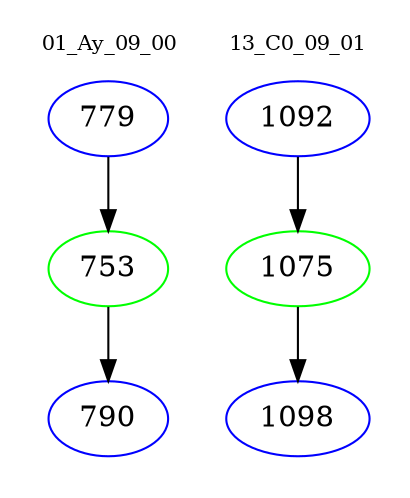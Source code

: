 digraph{
subgraph cluster_0 {
color = white
label = "01_Ay_09_00";
fontsize=10;
T0_779 [label="779", color="blue"]
T0_779 -> T0_753 [color="black"]
T0_753 [label="753", color="green"]
T0_753 -> T0_790 [color="black"]
T0_790 [label="790", color="blue"]
}
subgraph cluster_1 {
color = white
label = "13_C0_09_01";
fontsize=10;
T1_1092 [label="1092", color="blue"]
T1_1092 -> T1_1075 [color="black"]
T1_1075 [label="1075", color="green"]
T1_1075 -> T1_1098 [color="black"]
T1_1098 [label="1098", color="blue"]
}
}
